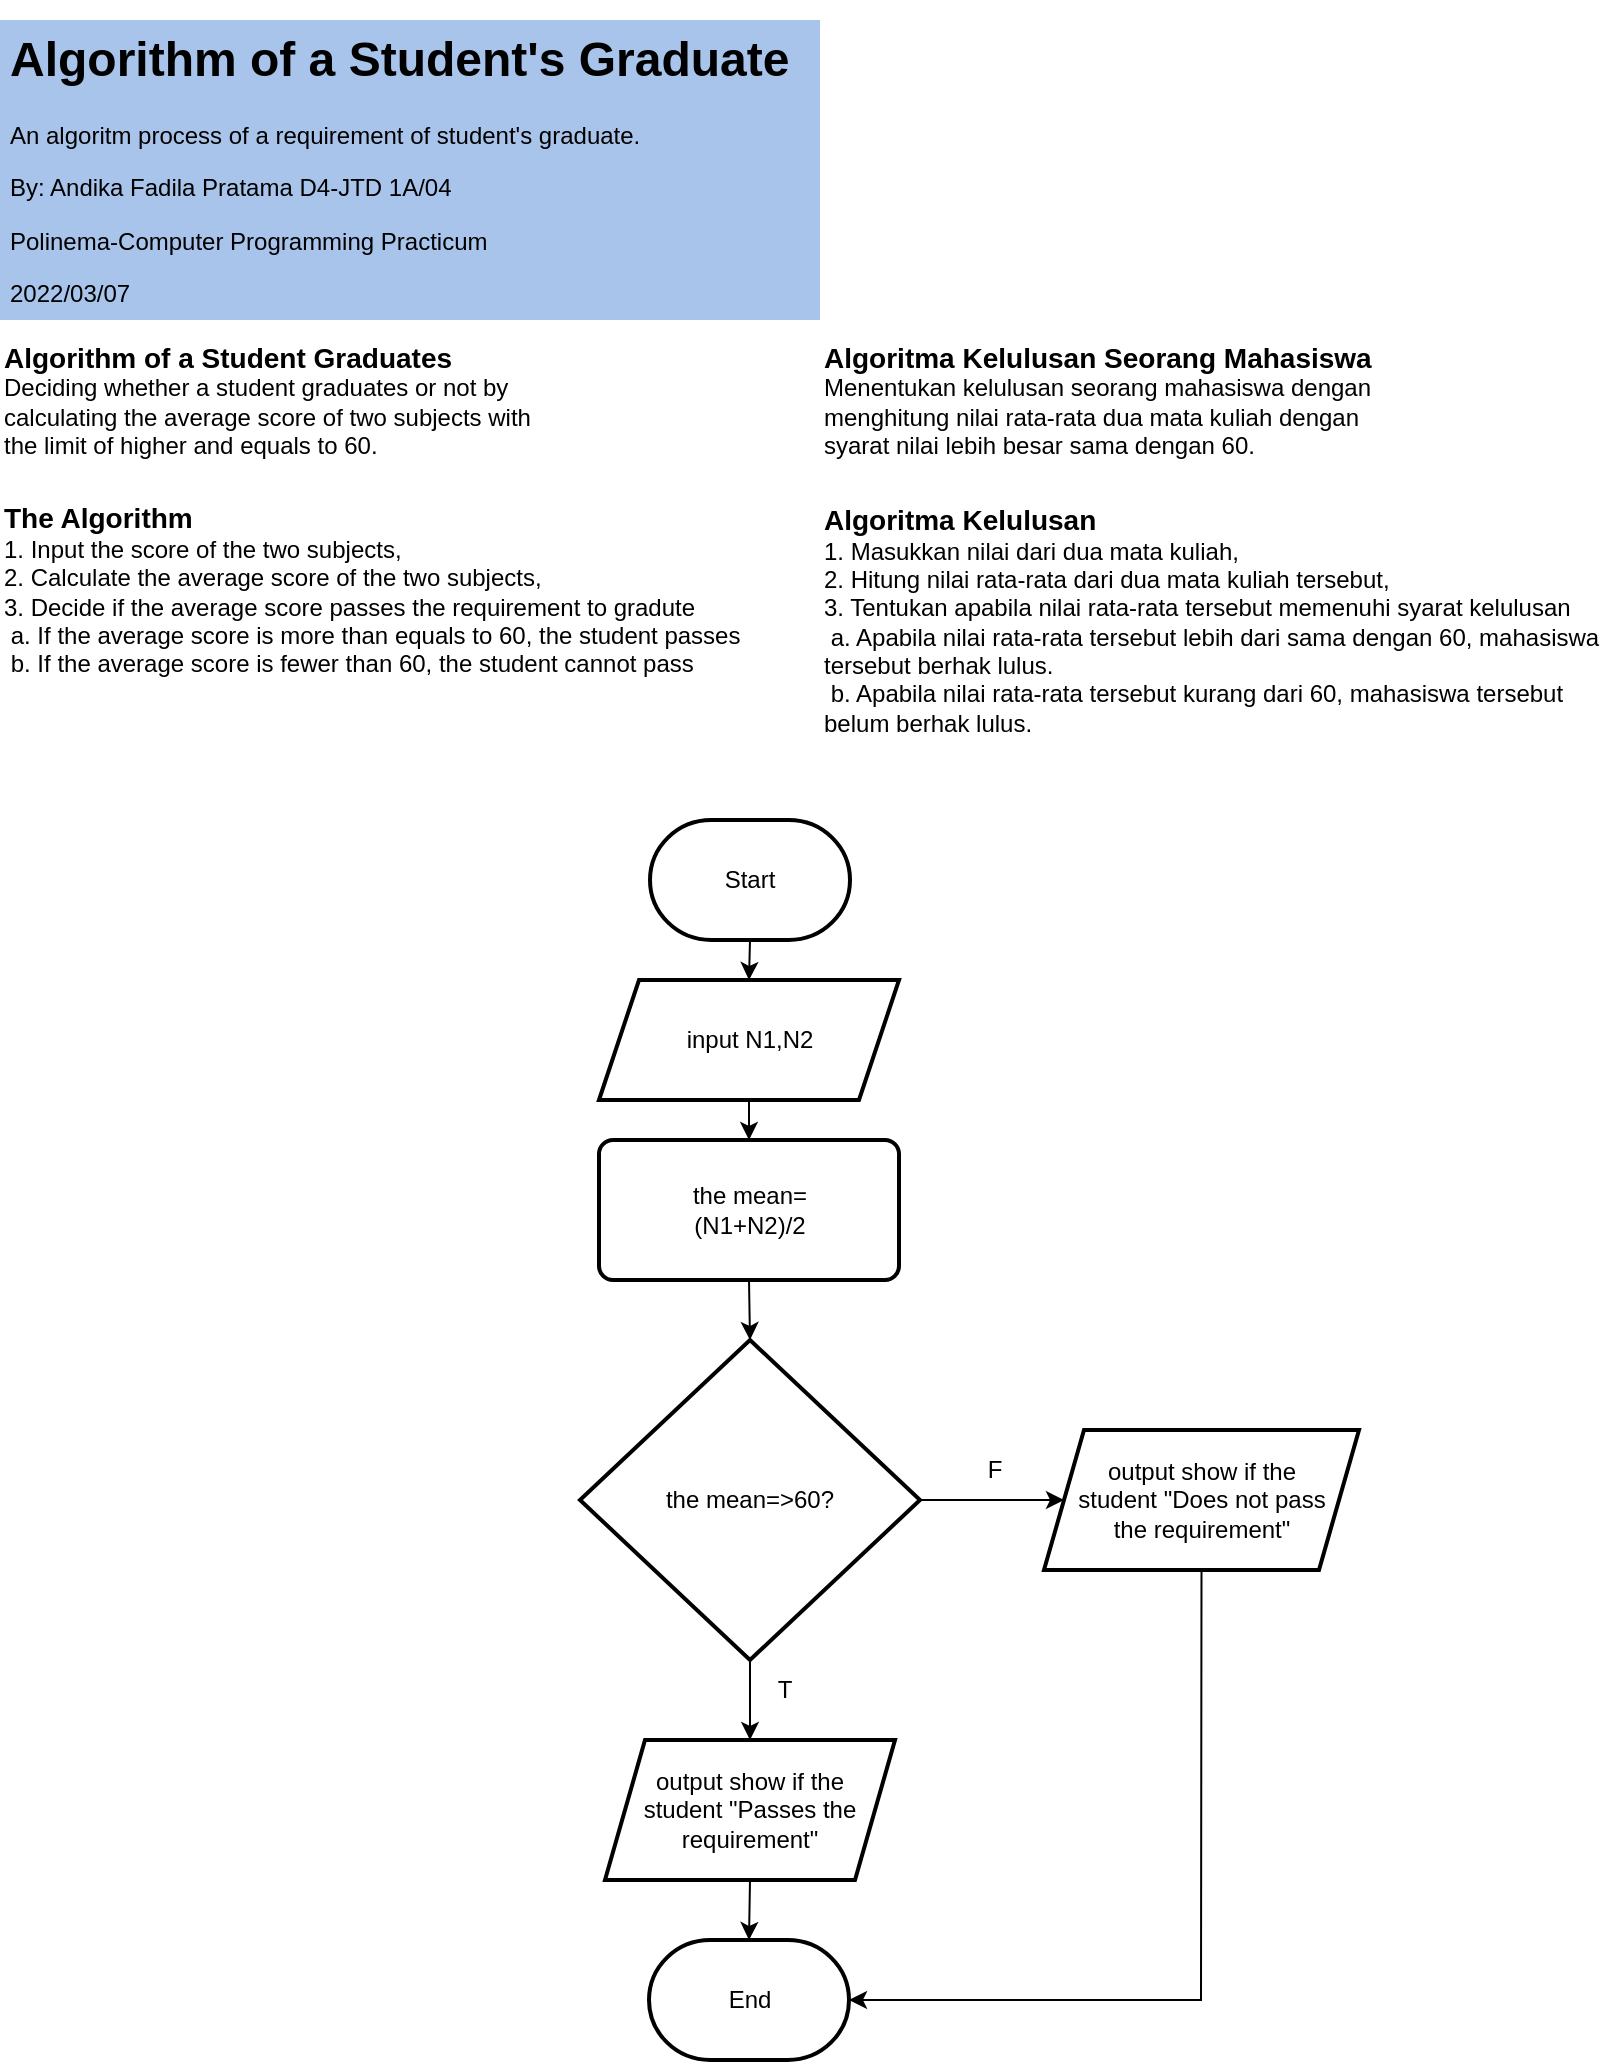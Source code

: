 <mxfile version="16.6.7" type="github">
  <diagram id="wQJVM3rqfzNABZJCaO8m" name="Page-1">
    <mxGraphModel dx="868" dy="435" grid="1" gridSize="10" guides="1" tooltips="1" connect="1" arrows="1" fold="1" page="1" pageScale="1" pageWidth="850" pageHeight="1100" math="0" shadow="0">
      <root>
        <mxCell id="0" />
        <mxCell id="1" parent="0" />
        <mxCell id="omc3YTkO2FFa-pGAOh_J-1" value="&lt;div align=&quot;left&quot;&gt;&lt;font size=&quot;1&quot;&gt;&lt;b style=&quot;font-size: 14px&quot;&gt;Algoritma Kelulusan Seorang Mahasiswa&lt;/b&gt;&lt;/font&gt;&lt;br&gt;&lt;/div&gt;&lt;div align=&quot;left&quot;&gt;Menentukan kelulusan seorang mahasiswa dengan menghitung nilai rata-rata dua mata kuliah dengan syarat nilai lebih besar sama dengan 60.&lt;/div&gt;" style="text;html=1;strokeColor=none;fillColor=none;align=left;verticalAlign=middle;whiteSpace=wrap;rounded=0;" parent="1" vertex="1">
          <mxGeometry x="450" y="200" width="290" height="60" as="geometry" />
        </mxCell>
        <mxCell id="omc3YTkO2FFa-pGAOh_J-2" value="&lt;div align=&quot;left&quot;&gt;&lt;font size=&quot;1&quot;&gt;&lt;b style=&quot;font-size: 14px&quot;&gt;Algorithm of a Student Graduates&lt;/b&gt;&lt;/font&gt;&lt;br&gt;&lt;/div&gt;&lt;div align=&quot;left&quot;&gt;Deciding whether a student graduates or not by calculating the average score of two subjects with the limit of higher and equals to 60.&lt;/div&gt;" style="text;html=1;strokeColor=none;fillColor=none;align=left;verticalAlign=middle;whiteSpace=wrap;rounded=0;" parent="1" vertex="1">
          <mxGeometry x="40" y="200" width="270" height="60" as="geometry" />
        </mxCell>
        <mxCell id="omc3YTkO2FFa-pGAOh_J-4" value="&lt;div align=&quot;left&quot;&gt;&lt;b&gt;The Algorithm&lt;/b&gt;&lt;/div&gt;&lt;div style=&quot;font-size: 12px&quot; align=&quot;left&quot;&gt;&lt;font style=&quot;font-size: 12px&quot;&gt;1. Input the score of the two subjects,&lt;/font&gt;&lt;/div&gt;&lt;div style=&quot;font-size: 12px&quot; align=&quot;left&quot;&gt;&lt;font style=&quot;font-size: 12px&quot;&gt;2. Calculate the average score of the two subjects,&lt;/font&gt;&lt;/div&gt;&lt;div style=&quot;font-size: 12px&quot; align=&quot;left&quot;&gt;&lt;font style=&quot;font-size: 12px&quot;&gt;3. Decide if the average score passes the requirement to gradute&lt;/font&gt;&lt;/div&gt;&lt;div style=&quot;font-size: 12px&quot; align=&quot;left&quot;&gt;&lt;span style=&quot;white-space: pre&quot;&gt; &lt;/span&gt;a. If the average score is more than equals to 60, the student passes&lt;/div&gt;&lt;div style=&quot;font-size: 12px&quot; align=&quot;left&quot;&gt;&lt;span style=&quot;white-space: pre&quot;&gt; &lt;/span&gt;b. If the average score is fewer than 60, the student cannot pass&lt;br&gt;&lt;/div&gt;" style="text;html=1;strokeColor=none;fillColor=none;align=left;verticalAlign=middle;whiteSpace=wrap;rounded=0;fontSize=14;" parent="1" vertex="1">
          <mxGeometry x="40" y="280" width="410" height="90" as="geometry" />
        </mxCell>
        <mxCell id="omc3YTkO2FFa-pGAOh_J-5" value="&lt;div align=&quot;left&quot;&gt;&lt;b&gt;Algoritma Kelulusan&lt;/b&gt;&lt;br&gt;&lt;/div&gt;&lt;div style=&quot;font-size: 12px&quot; align=&quot;left&quot;&gt;&lt;font style=&quot;font-size: 12px&quot;&gt;1. Masukkan nilai dari dua mata kuliah,&lt;/font&gt;&lt;/div&gt;&lt;div style=&quot;font-size: 12px&quot; align=&quot;left&quot;&gt;&lt;font style=&quot;font-size: 12px&quot;&gt;2. Hitung nilai rata-rata dari dua mata kuliah tersebut,&lt;/font&gt;&lt;/div&gt;&lt;div style=&quot;font-size: 12px&quot; align=&quot;left&quot;&gt;&lt;font style=&quot;font-size: 12px&quot;&gt;3. Tentukan apabila nilai rata-rata tersebut memenuhi syarat kelulusan&lt;/font&gt;&lt;/div&gt;&lt;div style=&quot;font-size: 12px&quot; align=&quot;left&quot;&gt;&lt;span style=&quot;white-space: pre&quot;&gt; &lt;/span&gt;a. Apabila nilai rata-rata tersebut lebih dari sama dengan 60, mahasiswa tersebut berhak lulus.&lt;/div&gt;&lt;div style=&quot;font-size: 12px&quot; align=&quot;left&quot;&gt;&lt;span style=&quot;white-space: pre&quot;&gt; &lt;/span&gt;b. Apabila nilai rata-rata tersebut kurang dari 60, mahasiswa tersebut belum berhak lulus.&lt;br&gt;&lt;/div&gt;" style="text;html=1;strokeColor=none;fillColor=none;align=left;verticalAlign=middle;whiteSpace=wrap;rounded=0;fontSize=14;" parent="1" vertex="1">
          <mxGeometry x="450" y="280" width="390" height="120" as="geometry" />
        </mxCell>
        <mxCell id="omc3YTkO2FFa-pGAOh_J-6" value="" style="strokeWidth=2;html=1;shape=mxgraph.flowchart.terminator;whiteSpace=wrap;fontSize=12;" parent="1" vertex="1">
          <mxGeometry x="365" y="440" width="100" height="60" as="geometry" />
        </mxCell>
        <mxCell id="omc3YTkO2FFa-pGAOh_J-7" value="Start" style="text;html=1;strokeColor=none;fillColor=none;align=center;verticalAlign=middle;whiteSpace=wrap;rounded=0;fontSize=12;" parent="1" vertex="1">
          <mxGeometry x="385" y="455" width="60" height="30" as="geometry" />
        </mxCell>
        <mxCell id="omc3YTkO2FFa-pGAOh_J-8" value="" style="endArrow=classic;html=1;rounded=0;fontSize=12;exitX=0.5;exitY=1;exitDx=0;exitDy=0;exitPerimeter=0;entryX=0.5;entryY=0;entryDx=0;entryDy=0;" parent="1" source="omc3YTkO2FFa-pGAOh_J-6" target="omc3YTkO2FFa-pGAOh_J-10" edge="1">
          <mxGeometry width="50" height="50" relative="1" as="geometry">
            <mxPoint x="339.5" y="450" as="sourcePoint" />
            <mxPoint x="469.5" y="500" as="targetPoint" />
          </mxGeometry>
        </mxCell>
        <mxCell id="omc3YTkO2FFa-pGAOh_J-10" value="" style="shape=parallelogram;perimeter=parallelogramPerimeter;whiteSpace=wrap;html=1;fixedSize=1;fontSize=12;strokeWidth=2;" parent="1" vertex="1">
          <mxGeometry x="339.5" y="520" width="150" height="60" as="geometry" />
        </mxCell>
        <mxCell id="omc3YTkO2FFa-pGAOh_J-11" value="input N1,N2" style="text;html=1;strokeColor=none;fillColor=none;align=center;verticalAlign=middle;whiteSpace=wrap;rounded=0;fontSize=12;" parent="1" vertex="1">
          <mxGeometry x="359.5" y="535" width="110" height="30" as="geometry" />
        </mxCell>
        <mxCell id="omc3YTkO2FFa-pGAOh_J-12" value="" style="endArrow=classic;html=1;rounded=0;fontSize=12;exitX=0.5;exitY=1;exitDx=0;exitDy=0;entryX=0.5;entryY=0;entryDx=0;entryDy=0;" parent="1" source="omc3YTkO2FFa-pGAOh_J-10" target="omc3YTkO2FFa-pGAOh_J-13" edge="1">
          <mxGeometry width="50" height="50" relative="1" as="geometry">
            <mxPoint x="339.5" y="510" as="sourcePoint" />
            <mxPoint x="529.5" y="600" as="targetPoint" />
          </mxGeometry>
        </mxCell>
        <mxCell id="omc3YTkO2FFa-pGAOh_J-13" value="" style="rounded=1;whiteSpace=wrap;html=1;absoluteArcSize=1;arcSize=14;strokeWidth=2;fontSize=12;" parent="1" vertex="1">
          <mxGeometry x="339.5" y="600" width="150" height="70" as="geometry" />
        </mxCell>
        <mxCell id="omc3YTkO2FFa-pGAOh_J-16" value="the mean=(N1+N2)/2" style="text;html=1;strokeColor=none;fillColor=none;align=center;verticalAlign=middle;whiteSpace=wrap;rounded=0;fontSize=12;" parent="1" vertex="1">
          <mxGeometry x="360" y="620" width="110" height="30" as="geometry" />
        </mxCell>
        <mxCell id="omc3YTkO2FFa-pGAOh_J-17" value="" style="strokeWidth=2;html=1;shape=mxgraph.flowchart.decision;whiteSpace=wrap;fontSize=12;" parent="1" vertex="1">
          <mxGeometry x="330" y="700" width="170" height="160" as="geometry" />
        </mxCell>
        <mxCell id="omc3YTkO2FFa-pGAOh_J-18" value="the mean=&amp;gt;60?" style="text;html=1;strokeColor=none;fillColor=none;align=center;verticalAlign=middle;whiteSpace=wrap;rounded=0;fontSize=12;" parent="1" vertex="1">
          <mxGeometry x="355" y="765" width="120" height="30" as="geometry" />
        </mxCell>
        <mxCell id="omc3YTkO2FFa-pGAOh_J-19" value="" style="endArrow=classic;html=1;rounded=0;fontSize=12;exitX=0.5;exitY=1;exitDx=0;exitDy=0;exitPerimeter=0;entryX=0.5;entryY=0;entryDx=0;entryDy=0;" parent="1" source="omc3YTkO2FFa-pGAOh_J-17" target="omc3YTkO2FFa-pGAOh_J-22" edge="1">
          <mxGeometry width="50" height="50" relative="1" as="geometry">
            <mxPoint x="339.5" y="780" as="sourcePoint" />
            <mxPoint x="329.5" y="900" as="targetPoint" />
          </mxGeometry>
        </mxCell>
        <mxCell id="omc3YTkO2FFa-pGAOh_J-20" value="" style="endArrow=classic;html=1;rounded=0;fontSize=12;exitX=0.5;exitY=1;exitDx=0;exitDy=0;entryX=0.5;entryY=0;entryDx=0;entryDy=0;entryPerimeter=0;" parent="1" source="omc3YTkO2FFa-pGAOh_J-13" target="omc3YTkO2FFa-pGAOh_J-17" edge="1">
          <mxGeometry width="50" height="50" relative="1" as="geometry">
            <mxPoint x="339.5" y="780" as="sourcePoint" />
            <mxPoint x="389.5" y="730" as="targetPoint" />
          </mxGeometry>
        </mxCell>
        <mxCell id="omc3YTkO2FFa-pGAOh_J-22" value="" style="shape=parallelogram;perimeter=parallelogramPerimeter;whiteSpace=wrap;html=1;fixedSize=1;fontSize=12;strokeWidth=2;" parent="1" vertex="1">
          <mxGeometry x="342.5" y="900" width="145" height="70" as="geometry" />
        </mxCell>
        <mxCell id="omc3YTkO2FFa-pGAOh_J-23" value="output show if the student &quot;Passes the requirement&quot;" style="text;html=1;strokeColor=none;fillColor=none;align=center;verticalAlign=middle;whiteSpace=wrap;rounded=0;fontSize=12;" parent="1" vertex="1">
          <mxGeometry x="360" y="910" width="110" height="50" as="geometry" />
        </mxCell>
        <mxCell id="omc3YTkO2FFa-pGAOh_J-25" value="T" style="text;html=1;strokeColor=none;fillColor=none;align=center;verticalAlign=middle;whiteSpace=wrap;rounded=0;fontSize=12;" parent="1" vertex="1">
          <mxGeometry x="414.5" y="860" width="35" height="30" as="geometry" />
        </mxCell>
        <mxCell id="omc3YTkO2FFa-pGAOh_J-26" value="" style="shape=parallelogram;perimeter=parallelogramPerimeter;whiteSpace=wrap;html=1;fixedSize=1;fontSize=12;strokeWidth=2;" parent="1" vertex="1">
          <mxGeometry x="562" y="745" width="157.5" height="70" as="geometry" />
        </mxCell>
        <mxCell id="omc3YTkO2FFa-pGAOh_J-27" value="" style="endArrow=classic;html=1;rounded=0;fontSize=12;exitX=1;exitY=0.5;exitDx=0;exitDy=0;exitPerimeter=0;entryX=0;entryY=0.5;entryDx=0;entryDy=0;" parent="1" source="omc3YTkO2FFa-pGAOh_J-17" target="omc3YTkO2FFa-pGAOh_J-26" edge="1">
          <mxGeometry width="50" height="50" relative="1" as="geometry">
            <mxPoint x="339.5" y="870" as="sourcePoint" />
            <mxPoint x="549.5" y="760" as="targetPoint" />
          </mxGeometry>
        </mxCell>
        <mxCell id="omc3YTkO2FFa-pGAOh_J-29" value="output show if the student &quot;Does not pass the requirement&quot;" style="text;html=1;strokeColor=none;fillColor=none;align=center;verticalAlign=middle;whiteSpace=wrap;rounded=0;fontSize=12;" parent="1" vertex="1">
          <mxGeometry x="575.75" y="755" width="130" height="50" as="geometry" />
        </mxCell>
        <mxCell id="omc3YTkO2FFa-pGAOh_J-30" value="" style="strokeWidth=2;html=1;shape=mxgraph.flowchart.terminator;whiteSpace=wrap;fontSize=12;" parent="1" vertex="1">
          <mxGeometry x="364.5" y="1000" width="100" height="60" as="geometry" />
        </mxCell>
        <mxCell id="omc3YTkO2FFa-pGAOh_J-31" value="" style="endArrow=classic;html=1;rounded=0;fontSize=12;exitX=0.5;exitY=1;exitDx=0;exitDy=0;entryX=0.5;entryY=0;entryDx=0;entryDy=0;entryPerimeter=0;" parent="1" source="omc3YTkO2FFa-pGAOh_J-22" target="omc3YTkO2FFa-pGAOh_J-30" edge="1">
          <mxGeometry width="50" height="50" relative="1" as="geometry">
            <mxPoint x="339.5" y="980" as="sourcePoint" />
            <mxPoint x="389.5" y="930" as="targetPoint" />
          </mxGeometry>
        </mxCell>
        <mxCell id="omc3YTkO2FFa-pGAOh_J-32" value="End" style="text;html=1;strokeColor=none;fillColor=none;align=center;verticalAlign=middle;whiteSpace=wrap;rounded=0;fontSize=12;" parent="1" vertex="1">
          <mxGeometry x="384.5" y="1015" width="60" height="30" as="geometry" />
        </mxCell>
        <mxCell id="omc3YTkO2FFa-pGAOh_J-33" value="" style="endArrow=classic;html=1;rounded=0;fontSize=12;exitX=0.5;exitY=1;exitDx=0;exitDy=0;entryX=1;entryY=0.5;entryDx=0;entryDy=0;entryPerimeter=0;" parent="1" source="omc3YTkO2FFa-pGAOh_J-26" target="omc3YTkO2FFa-pGAOh_J-30" edge="1">
          <mxGeometry width="50" height="50" relative="1" as="geometry">
            <mxPoint x="339.5" y="980" as="sourcePoint" />
            <mxPoint x="479.5" y="1080" as="targetPoint" />
            <Array as="points">
              <mxPoint x="640.5" y="1030" />
            </Array>
          </mxGeometry>
        </mxCell>
        <mxCell id="omc3YTkO2FFa-pGAOh_J-34" value="F" style="text;html=1;strokeColor=none;fillColor=none;align=center;verticalAlign=middle;whiteSpace=wrap;rounded=0;fontSize=12;" parent="1" vertex="1">
          <mxGeometry x="519.5" y="750" width="35" height="30" as="geometry" />
        </mxCell>
        <mxCell id="omc3YTkO2FFa-pGAOh_J-36" value="&lt;p style=&quot;line-height: 0.5&quot;&gt;&lt;/p&gt;&lt;h1&gt;Algorithm of a Student&#39;s Graduate&lt;br&gt;&lt;/h1&gt;&lt;p&gt;An algoritm process of a requirement of student&#39;s graduate. &lt;br&gt;&lt;/p&gt;&lt;p&gt;By: Andika Fadila Pratama D4-JTD 1A/04&lt;/p&gt;&lt;p&gt;Polinema-Computer Programming Practicum&lt;/p&gt;&lt;p&gt;2022/03/07&lt;br&gt;&lt;/p&gt;&lt;p&gt;&lt;/p&gt;" style="text;html=1;strokeColor=none;fillColor=#A9C4EB;spacing=5;spacingTop=-20;whiteSpace=wrap;overflow=hidden;rounded=0;fontSize=12;" parent="1" vertex="1">
          <mxGeometry x="40" y="40" width="410" height="150" as="geometry" />
        </mxCell>
      </root>
    </mxGraphModel>
  </diagram>
</mxfile>
